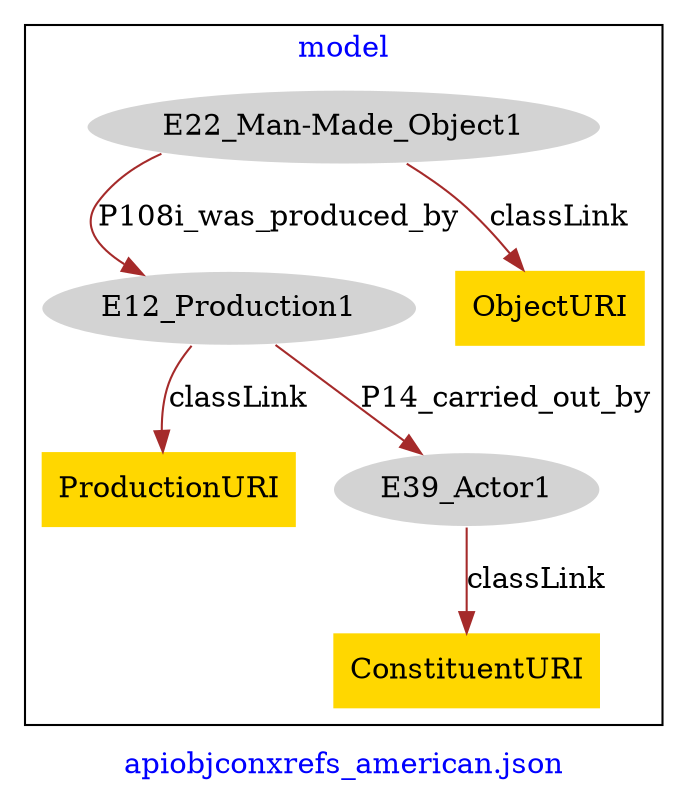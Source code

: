 digraph n0 {
fontcolor="blue"
remincross="true"
label="apiobjconxrefs_american.json"
subgraph cluster {
label="model"
n2[style="filled",color="white",fillcolor="lightgray",label="E12_Production1"];
n3[shape="plaintext",style="filled",fillcolor="gold",label="ProductionURI"];
n4[style="filled",color="white",fillcolor="lightgray",label="E39_Actor1"];
n5[style="filled",color="white",fillcolor="lightgray",label="E22_Man-Made_Object1"];
n6[shape="plaintext",style="filled",fillcolor="gold",label="ObjectURI"];
n7[shape="plaintext",style="filled",fillcolor="gold",label="ConstituentURI"];
}
n2 -> n3[color="brown",fontcolor="black",label="classLink"]
n2 -> n4[color="brown",fontcolor="black",label="P14_carried_out_by"]
n5 -> n6[color="brown",fontcolor="black",label="classLink"]
n5 -> n2[color="brown",fontcolor="black",label="P108i_was_produced_by"]
n4 -> n7[color="brown",fontcolor="black",label="classLink"]
}
